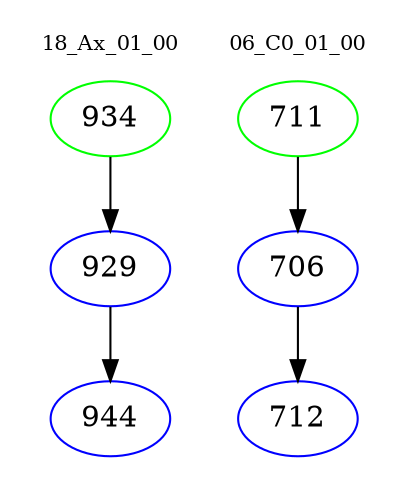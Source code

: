 digraph{
subgraph cluster_0 {
color = white
label = "18_Ax_01_00";
fontsize=10;
T0_934 [label="934", color="green"]
T0_934 -> T0_929 [color="black"]
T0_929 [label="929", color="blue"]
T0_929 -> T0_944 [color="black"]
T0_944 [label="944", color="blue"]
}
subgraph cluster_1 {
color = white
label = "06_C0_01_00";
fontsize=10;
T1_711 [label="711", color="green"]
T1_711 -> T1_706 [color="black"]
T1_706 [label="706", color="blue"]
T1_706 -> T1_712 [color="black"]
T1_712 [label="712", color="blue"]
}
}
